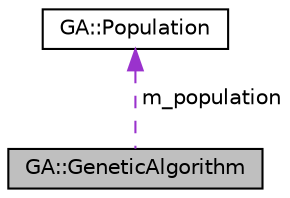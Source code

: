 digraph "GA::GeneticAlgorithm"
{
 // LATEX_PDF_SIZE
  edge [fontname="Helvetica",fontsize="10",labelfontname="Helvetica",labelfontsize="10"];
  node [fontname="Helvetica",fontsize="10",shape=record];
  Node1 [label="GA::GeneticAlgorithm",height=0.2,width=0.4,color="black", fillcolor="grey75", style="filled", fontcolor="black",tooltip="Represents a genetic algorithm."];
  Node2 -> Node1 [dir="back",color="darkorchid3",fontsize="10",style="dashed",label=" m_population" ,fontname="Helvetica"];
  Node2 [label="GA::Population",height=0.2,width=0.4,color="black", fillcolor="white", style="filled",URL="$classGA_1_1Population.html",tooltip="Represents a Population in genetic algorithm."];
}

